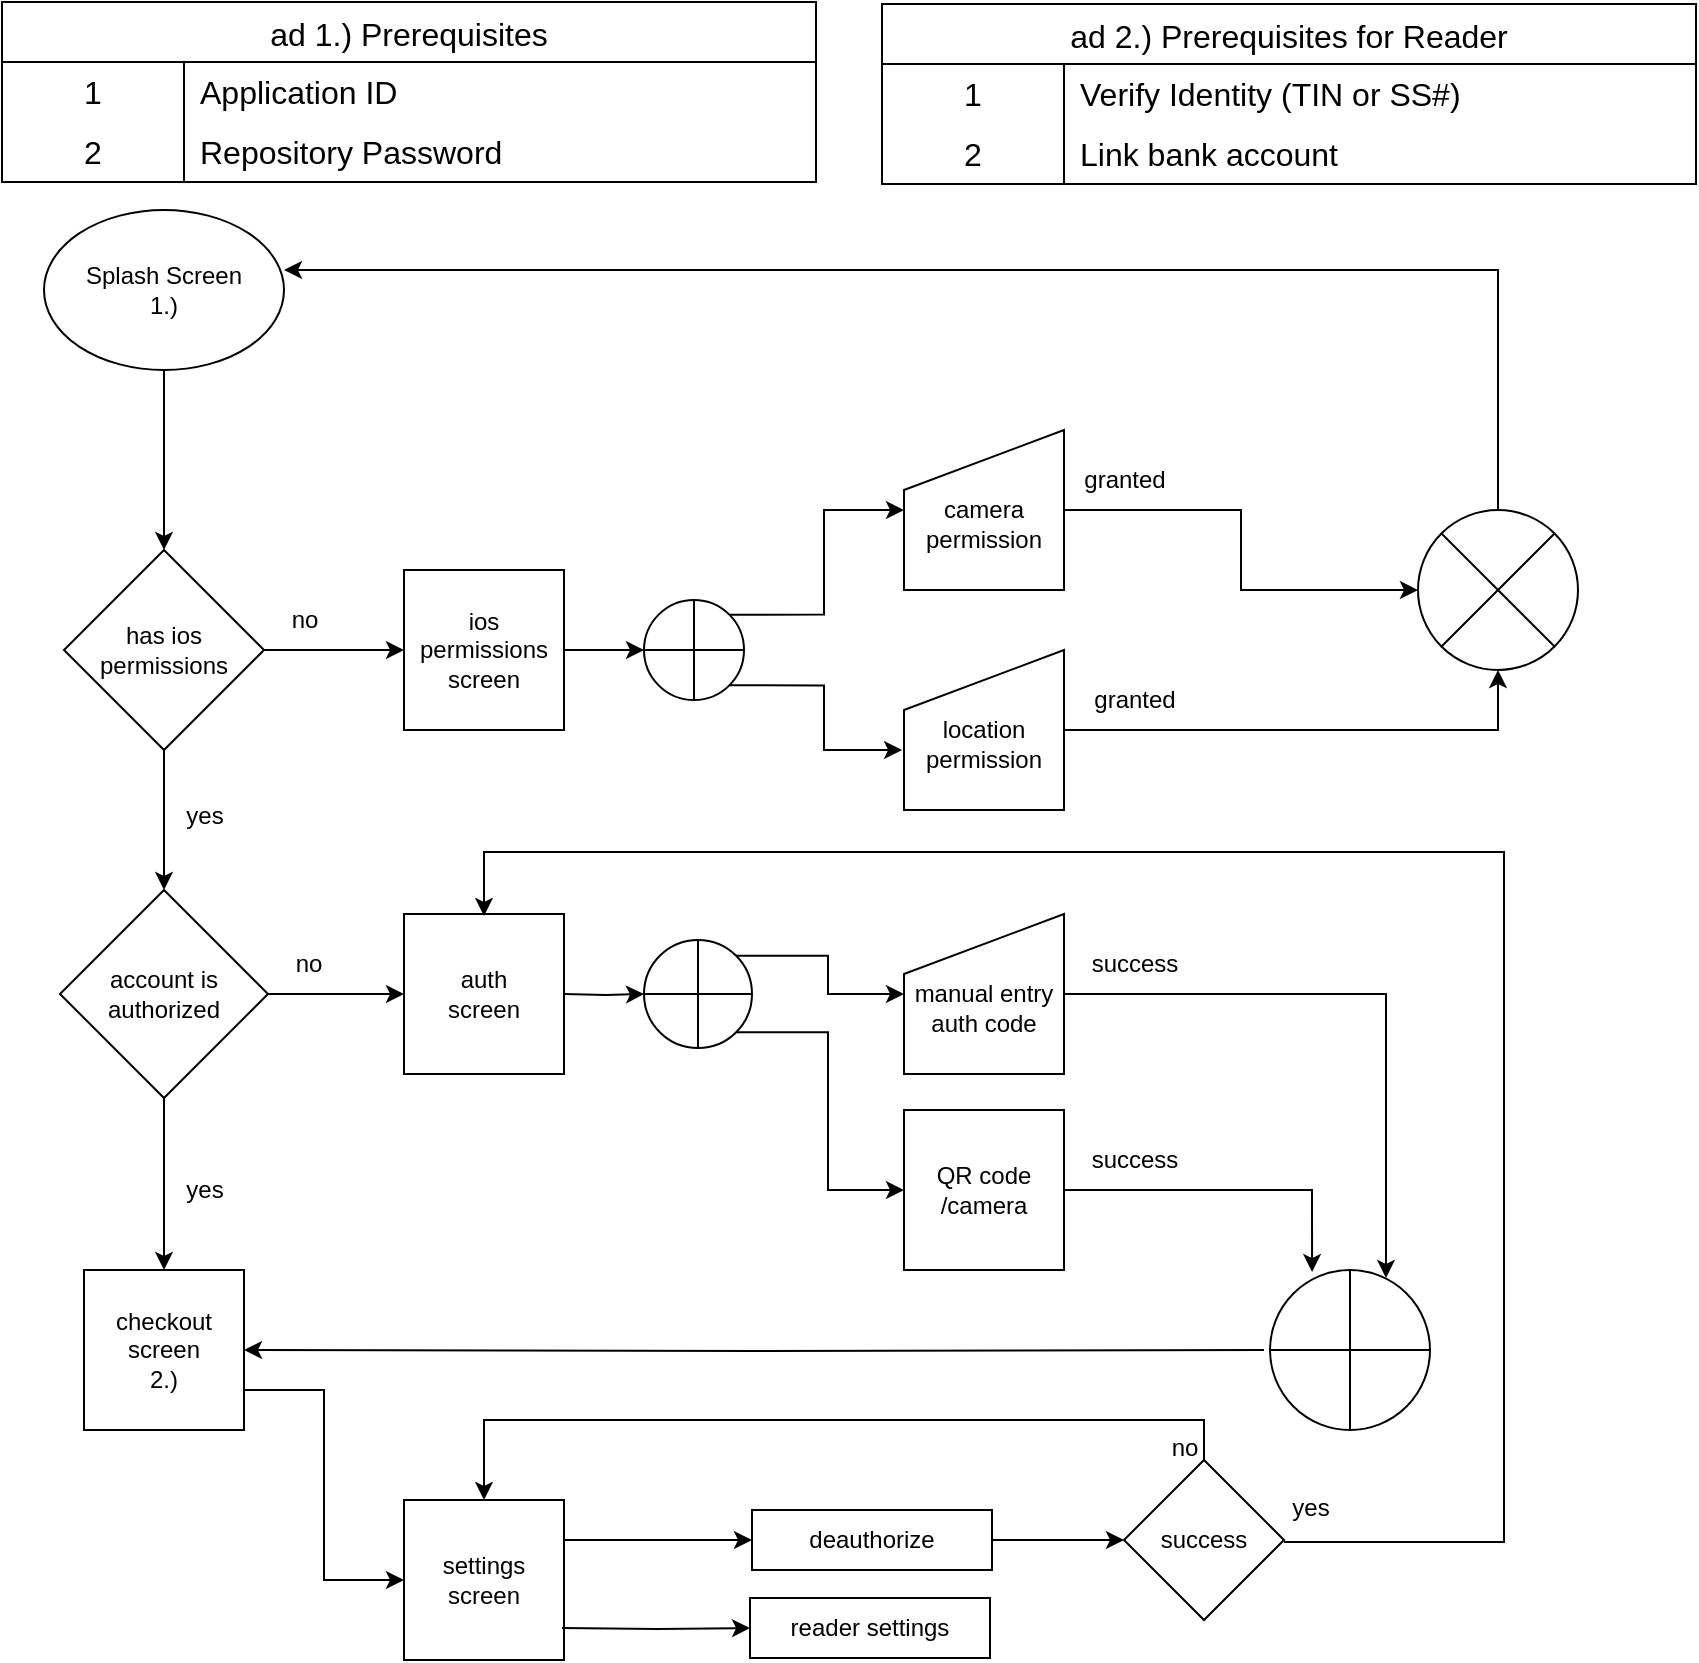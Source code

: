 <mxfile version="24.0.6" type="github">
  <diagram name="Page-1" id="53RdcoXFq2q9VDLVtxE2">
    <mxGraphModel dx="853" dy="648" grid="1" gridSize="10" guides="1" tooltips="1" connect="1" arrows="1" fold="1" page="1" pageScale="1" pageWidth="850" pageHeight="1100" math="0" shadow="0">
      <root>
        <mxCell id="0" />
        <mxCell id="1" parent="0" />
        <mxCell id="mZmOw7Z54KR6mbmTQFP2-2" style="edgeStyle=orthogonalEdgeStyle;rounded=0;orthogonalLoop=1;jettySize=auto;html=1;exitX=0.5;exitY=1;exitDx=0;exitDy=0;entryX=0.5;entryY=0;entryDx=0;entryDy=0;" edge="1" parent="1" source="mZmOw7Z54KR6mbmTQFP2-3" target="mZmOw7Z54KR6mbmTQFP2-6">
          <mxGeometry relative="1" as="geometry" />
        </mxCell>
        <mxCell id="mZmOw7Z54KR6mbmTQFP2-3" value="Splash Screen&lt;br&gt;1.)" style="ellipse;whiteSpace=wrap;html=1;" vertex="1" parent="1">
          <mxGeometry x="60" y="110" width="120" height="80" as="geometry" />
        </mxCell>
        <mxCell id="mZmOw7Z54KR6mbmTQFP2-4" style="edgeStyle=orthogonalEdgeStyle;rounded=0;orthogonalLoop=1;jettySize=auto;html=1;exitX=0.5;exitY=1;exitDx=0;exitDy=0;entryX=0.5;entryY=0;entryDx=0;entryDy=0;" edge="1" parent="1" source="mZmOw7Z54KR6mbmTQFP2-6" target="mZmOw7Z54KR6mbmTQFP2-18">
          <mxGeometry relative="1" as="geometry" />
        </mxCell>
        <mxCell id="mZmOw7Z54KR6mbmTQFP2-5" style="edgeStyle=orthogonalEdgeStyle;rounded=0;orthogonalLoop=1;jettySize=auto;html=1;exitX=1;exitY=0.5;exitDx=0;exitDy=0;entryX=0;entryY=0.5;entryDx=0;entryDy=0;" edge="1" parent="1" source="mZmOw7Z54KR6mbmTQFP2-6" target="mZmOw7Z54KR6mbmTQFP2-20">
          <mxGeometry relative="1" as="geometry" />
        </mxCell>
        <mxCell id="mZmOw7Z54KR6mbmTQFP2-6" value="has ios permissions" style="rhombus;whiteSpace=wrap;html=1;" vertex="1" parent="1">
          <mxGeometry x="70" y="280" width="100" height="100" as="geometry" />
        </mxCell>
        <mxCell id="mZmOw7Z54KR6mbmTQFP2-7" style="edgeStyle=orthogonalEdgeStyle;rounded=0;orthogonalLoop=1;jettySize=auto;html=1;exitX=1;exitY=0.5;exitDx=0;exitDy=0;entryX=0;entryY=0.5;entryDx=0;entryDy=0;" edge="1" parent="1" source="mZmOw7Z54KR6mbmTQFP2-8" target="mZmOw7Z54KR6mbmTQFP2-14">
          <mxGeometry relative="1" as="geometry" />
        </mxCell>
        <mxCell id="mZmOw7Z54KR6mbmTQFP2-8" value="&lt;br&gt;camera&lt;br&gt;permission" style="shape=manualInput;whiteSpace=wrap;html=1;" vertex="1" parent="1">
          <mxGeometry x="490" y="220" width="80" height="80" as="geometry" />
        </mxCell>
        <mxCell id="mZmOw7Z54KR6mbmTQFP2-9" style="edgeStyle=orthogonalEdgeStyle;rounded=0;orthogonalLoop=1;jettySize=auto;html=1;exitX=1;exitY=0;exitDx=0;exitDy=0;entryX=0;entryY=0.5;entryDx=0;entryDy=0;" edge="1" parent="1" source="mZmOw7Z54KR6mbmTQFP2-10" target="mZmOw7Z54KR6mbmTQFP2-8">
          <mxGeometry relative="1" as="geometry" />
        </mxCell>
        <mxCell id="mZmOw7Z54KR6mbmTQFP2-10" value="" style="shape=orEllipse;perimeter=ellipsePerimeter;whiteSpace=wrap;html=1;backgroundOutline=1;" vertex="1" parent="1">
          <mxGeometry x="360" y="305" width="50" height="50" as="geometry" />
        </mxCell>
        <mxCell id="mZmOw7Z54KR6mbmTQFP2-11" style="edgeStyle=orthogonalEdgeStyle;rounded=0;orthogonalLoop=1;jettySize=auto;html=1;exitX=1;exitY=0.5;exitDx=0;exitDy=0;entryX=0.5;entryY=1;entryDx=0;entryDy=0;" edge="1" parent="1" source="mZmOw7Z54KR6mbmTQFP2-12" target="mZmOw7Z54KR6mbmTQFP2-14">
          <mxGeometry relative="1" as="geometry" />
        </mxCell>
        <mxCell id="mZmOw7Z54KR6mbmTQFP2-12" value="&lt;br&gt;location&lt;br&gt;permission" style="shape=manualInput;whiteSpace=wrap;html=1;" vertex="1" parent="1">
          <mxGeometry x="490" y="330" width="80" height="80" as="geometry" />
        </mxCell>
        <mxCell id="mZmOw7Z54KR6mbmTQFP2-13" style="edgeStyle=orthogonalEdgeStyle;rounded=0;orthogonalLoop=1;jettySize=auto;html=1;exitX=1;exitY=1;exitDx=0;exitDy=0;entryX=-0.012;entryY=0.625;entryDx=0;entryDy=0;entryPerimeter=0;" edge="1" parent="1" source="mZmOw7Z54KR6mbmTQFP2-10" target="mZmOw7Z54KR6mbmTQFP2-12">
          <mxGeometry relative="1" as="geometry" />
        </mxCell>
        <mxCell id="mZmOw7Z54KR6mbmTQFP2-14" value="" style="shape=sumEllipse;perimeter=ellipsePerimeter;whiteSpace=wrap;html=1;backgroundOutline=1;" vertex="1" parent="1">
          <mxGeometry x="747" y="260" width="80" height="80" as="geometry" />
        </mxCell>
        <mxCell id="mZmOw7Z54KR6mbmTQFP2-15" style="edgeStyle=orthogonalEdgeStyle;rounded=0;orthogonalLoop=1;jettySize=auto;html=1;exitX=0.5;exitY=0;exitDx=0;exitDy=0;entryX=1;entryY=0.375;entryDx=0;entryDy=0;entryPerimeter=0;" edge="1" parent="1" source="mZmOw7Z54KR6mbmTQFP2-14" target="mZmOw7Z54KR6mbmTQFP2-3">
          <mxGeometry relative="1" as="geometry" />
        </mxCell>
        <mxCell id="mZmOw7Z54KR6mbmTQFP2-16" style="edgeStyle=orthogonalEdgeStyle;rounded=0;orthogonalLoop=1;jettySize=auto;html=1;exitX=1;exitY=0.5;exitDx=0;exitDy=0;entryX=0;entryY=0.5;entryDx=0;entryDy=0;" edge="1" parent="1" source="mZmOw7Z54KR6mbmTQFP2-18" target="mZmOw7Z54KR6mbmTQFP2-22">
          <mxGeometry relative="1" as="geometry" />
        </mxCell>
        <mxCell id="mZmOw7Z54KR6mbmTQFP2-17" style="edgeStyle=orthogonalEdgeStyle;rounded=0;orthogonalLoop=1;jettySize=auto;html=1;exitX=0.5;exitY=1;exitDx=0;exitDy=0;entryX=0.5;entryY=0;entryDx=0;entryDy=0;" edge="1" parent="1" source="mZmOw7Z54KR6mbmTQFP2-18" target="mZmOw7Z54KR6mbmTQFP2-29">
          <mxGeometry relative="1" as="geometry" />
        </mxCell>
        <mxCell id="mZmOw7Z54KR6mbmTQFP2-18" value="account is authorized" style="rhombus;whiteSpace=wrap;html=1;" vertex="1" parent="1">
          <mxGeometry x="68" y="450" width="104" height="104" as="geometry" />
        </mxCell>
        <mxCell id="mZmOw7Z54KR6mbmTQFP2-19" style="edgeStyle=orthogonalEdgeStyle;rounded=0;orthogonalLoop=1;jettySize=auto;html=1;exitX=1;exitY=0.5;exitDx=0;exitDy=0;entryX=0;entryY=0.5;entryDx=0;entryDy=0;" edge="1" parent="1" source="mZmOw7Z54KR6mbmTQFP2-20" target="mZmOw7Z54KR6mbmTQFP2-10">
          <mxGeometry relative="1" as="geometry" />
        </mxCell>
        <mxCell id="mZmOw7Z54KR6mbmTQFP2-20" value="ios permissions screen" style="whiteSpace=wrap;html=1;aspect=fixed;" vertex="1" parent="1">
          <mxGeometry x="240" y="290" width="80" height="80" as="geometry" />
        </mxCell>
        <mxCell id="mZmOw7Z54KR6mbmTQFP2-21" style="edgeStyle=orthogonalEdgeStyle;rounded=0;orthogonalLoop=1;jettySize=auto;html=1;exitX=1;exitY=0.5;exitDx=0;exitDy=0;entryX=0;entryY=0.5;entryDx=0;entryDy=0;" edge="1" parent="1" target="mZmOw7Z54KR6mbmTQFP2-25">
          <mxGeometry relative="1" as="geometry">
            <mxPoint x="320" y="502" as="sourcePoint" />
          </mxGeometry>
        </mxCell>
        <mxCell id="mZmOw7Z54KR6mbmTQFP2-22" value="auth&lt;br&gt;screen" style="whiteSpace=wrap;html=1;aspect=fixed;" vertex="1" parent="1">
          <mxGeometry x="240" y="462" width="80" height="80" as="geometry" />
        </mxCell>
        <mxCell id="mZmOw7Z54KR6mbmTQFP2-23" style="edgeStyle=orthogonalEdgeStyle;rounded=0;orthogonalLoop=1;jettySize=auto;html=1;exitX=1;exitY=1;exitDx=0;exitDy=0;entryX=0;entryY=0.5;entryDx=0;entryDy=0;" edge="1" parent="1" source="mZmOw7Z54KR6mbmTQFP2-25" target="mZmOw7Z54KR6mbmTQFP2-27">
          <mxGeometry relative="1" as="geometry" />
        </mxCell>
        <mxCell id="mZmOw7Z54KR6mbmTQFP2-24" style="edgeStyle=orthogonalEdgeStyle;rounded=0;orthogonalLoop=1;jettySize=auto;html=1;exitX=1;exitY=0;exitDx=0;exitDy=0;" edge="1" parent="1" source="mZmOw7Z54KR6mbmTQFP2-25" target="mZmOw7Z54KR6mbmTQFP2-26">
          <mxGeometry relative="1" as="geometry" />
        </mxCell>
        <mxCell id="mZmOw7Z54KR6mbmTQFP2-25" value="" style="shape=orEllipse;perimeter=ellipsePerimeter;whiteSpace=wrap;html=1;backgroundOutline=1;" vertex="1" parent="1">
          <mxGeometry x="360" y="475" width="54" height="54" as="geometry" />
        </mxCell>
        <mxCell id="mZmOw7Z54KR6mbmTQFP2-26" value="&lt;br&gt;manual entry&lt;br&gt;auth code" style="shape=manualInput;whiteSpace=wrap;html=1;" vertex="1" parent="1">
          <mxGeometry x="490" y="462" width="80" height="80" as="geometry" />
        </mxCell>
        <mxCell id="mZmOw7Z54KR6mbmTQFP2-27" value="QR code&lt;br&gt;/camera" style="whiteSpace=wrap;html=1;aspect=fixed;" vertex="1" parent="1">
          <mxGeometry x="490" y="560" width="80" height="80" as="geometry" />
        </mxCell>
        <mxCell id="mZmOw7Z54KR6mbmTQFP2-28" style="edgeStyle=orthogonalEdgeStyle;rounded=0;orthogonalLoop=1;jettySize=auto;html=1;exitX=1;exitY=0.75;exitDx=0;exitDy=0;entryX=0;entryY=0.5;entryDx=0;entryDy=0;" edge="1" parent="1" source="mZmOw7Z54KR6mbmTQFP2-29" target="mZmOw7Z54KR6mbmTQFP2-39">
          <mxGeometry relative="1" as="geometry" />
        </mxCell>
        <mxCell id="mZmOw7Z54KR6mbmTQFP2-29" value="checkout screen&lt;br&gt;2.)" style="whiteSpace=wrap;html=1;aspect=fixed;" vertex="1" parent="1">
          <mxGeometry x="80" y="640" width="80" height="80" as="geometry" />
        </mxCell>
        <mxCell id="mZmOw7Z54KR6mbmTQFP2-30" style="edgeStyle=orthogonalEdgeStyle;rounded=0;orthogonalLoop=1;jettySize=auto;html=1;exitX=0;exitY=0.5;exitDx=0;exitDy=0;entryX=1;entryY=0.5;entryDx=0;entryDy=0;" edge="1" parent="1" target="mZmOw7Z54KR6mbmTQFP2-29">
          <mxGeometry relative="1" as="geometry">
            <mxPoint x="670" y="680" as="sourcePoint" />
          </mxGeometry>
        </mxCell>
        <mxCell id="mZmOw7Z54KR6mbmTQFP2-31" value="no" style="text;html=1;align=center;verticalAlign=middle;resizable=0;points=[];autosize=1;strokeColor=none;fillColor=none;" vertex="1" parent="1">
          <mxGeometry x="170" y="300" width="40" height="30" as="geometry" />
        </mxCell>
        <mxCell id="mZmOw7Z54KR6mbmTQFP2-32" value="no" style="text;html=1;align=center;verticalAlign=middle;resizable=0;points=[];autosize=1;strokeColor=none;fillColor=none;" vertex="1" parent="1">
          <mxGeometry x="172" y="472" width="40" height="30" as="geometry" />
        </mxCell>
        <mxCell id="mZmOw7Z54KR6mbmTQFP2-33" value="yes" style="text;html=1;align=center;verticalAlign=middle;resizable=0;points=[];autosize=1;strokeColor=none;fillColor=none;" vertex="1" parent="1">
          <mxGeometry x="120" y="398" width="40" height="30" as="geometry" />
        </mxCell>
        <mxCell id="mZmOw7Z54KR6mbmTQFP2-34" value="yes" style="text;html=1;align=center;verticalAlign=middle;resizable=0;points=[];autosize=1;strokeColor=none;fillColor=none;" vertex="1" parent="1">
          <mxGeometry x="120" y="585" width="40" height="30" as="geometry" />
        </mxCell>
        <mxCell id="mZmOw7Z54KR6mbmTQFP2-35" value="" style="shape=orEllipse;perimeter=ellipsePerimeter;whiteSpace=wrap;html=1;backgroundOutline=1;" vertex="1" parent="1">
          <mxGeometry x="673" y="640" width="80" height="80" as="geometry" />
        </mxCell>
        <mxCell id="mZmOw7Z54KR6mbmTQFP2-36" style="edgeStyle=orthogonalEdgeStyle;rounded=0;orthogonalLoop=1;jettySize=auto;html=1;exitX=1;exitY=0.5;exitDx=0;exitDy=0;entryX=0.725;entryY=0.05;entryDx=0;entryDy=0;entryPerimeter=0;" edge="1" parent="1" source="mZmOw7Z54KR6mbmTQFP2-26" target="mZmOw7Z54KR6mbmTQFP2-35">
          <mxGeometry relative="1" as="geometry" />
        </mxCell>
        <mxCell id="mZmOw7Z54KR6mbmTQFP2-37" style="edgeStyle=orthogonalEdgeStyle;rounded=0;orthogonalLoop=1;jettySize=auto;html=1;exitX=1;exitY=0.5;exitDx=0;exitDy=0;entryX=0.263;entryY=0.013;entryDx=0;entryDy=0;entryPerimeter=0;" edge="1" parent="1" source="mZmOw7Z54KR6mbmTQFP2-27" target="mZmOw7Z54KR6mbmTQFP2-35">
          <mxGeometry relative="1" as="geometry" />
        </mxCell>
        <mxCell id="mZmOw7Z54KR6mbmTQFP2-38" style="edgeStyle=orthogonalEdgeStyle;rounded=0;orthogonalLoop=1;jettySize=auto;html=1;exitX=1;exitY=0.25;exitDx=0;exitDy=0;entryX=0;entryY=0.5;entryDx=0;entryDy=0;" edge="1" parent="1" source="mZmOw7Z54KR6mbmTQFP2-39" target="mZmOw7Z54KR6mbmTQFP2-41">
          <mxGeometry relative="1" as="geometry" />
        </mxCell>
        <mxCell id="mZmOw7Z54KR6mbmTQFP2-39" value="settings screen" style="whiteSpace=wrap;html=1;aspect=fixed;" vertex="1" parent="1">
          <mxGeometry x="240" y="755" width="80" height="80" as="geometry" />
        </mxCell>
        <mxCell id="mZmOw7Z54KR6mbmTQFP2-40" style="edgeStyle=orthogonalEdgeStyle;rounded=0;orthogonalLoop=1;jettySize=auto;html=1;exitX=1;exitY=0.5;exitDx=0;exitDy=0;entryX=0;entryY=0.5;entryDx=0;entryDy=0;" edge="1" parent="1" source="mZmOw7Z54KR6mbmTQFP2-41" target="mZmOw7Z54KR6mbmTQFP2-46">
          <mxGeometry relative="1" as="geometry" />
        </mxCell>
        <mxCell id="mZmOw7Z54KR6mbmTQFP2-41" value="deauthorize" style="rounded=0;whiteSpace=wrap;html=1;" vertex="1" parent="1">
          <mxGeometry x="414" y="760" width="120" height="30" as="geometry" />
        </mxCell>
        <mxCell id="mZmOw7Z54KR6mbmTQFP2-42" style="edgeStyle=orthogonalEdgeStyle;rounded=0;orthogonalLoop=1;jettySize=auto;html=1;exitX=1;exitY=0.25;exitDx=0;exitDy=0;entryX=0;entryY=0.5;entryDx=0;entryDy=0;" edge="1" parent="1" target="mZmOw7Z54KR6mbmTQFP2-43">
          <mxGeometry relative="1" as="geometry">
            <mxPoint x="319" y="819" as="sourcePoint" />
          </mxGeometry>
        </mxCell>
        <mxCell id="mZmOw7Z54KR6mbmTQFP2-43" value="reader settings" style="rounded=0;whiteSpace=wrap;html=1;" vertex="1" parent="1">
          <mxGeometry x="413" y="804" width="120" height="30" as="geometry" />
        </mxCell>
        <mxCell id="mZmOw7Z54KR6mbmTQFP2-44" style="edgeStyle=orthogonalEdgeStyle;rounded=0;orthogonalLoop=1;jettySize=auto;html=1;exitX=0.5;exitY=0;exitDx=0;exitDy=0;entryX=0.5;entryY=0;entryDx=0;entryDy=0;" edge="1" parent="1" source="mZmOw7Z54KR6mbmTQFP2-46" target="mZmOw7Z54KR6mbmTQFP2-39">
          <mxGeometry relative="1" as="geometry" />
        </mxCell>
        <mxCell id="mZmOw7Z54KR6mbmTQFP2-45" style="edgeStyle=orthogonalEdgeStyle;rounded=0;orthogonalLoop=1;jettySize=auto;html=1;exitX=1;exitY=0.5;exitDx=0;exitDy=0;entryX=0.5;entryY=0;entryDx=0;entryDy=0;" edge="1" parent="1">
          <mxGeometry relative="1" as="geometry">
            <mxPoint x="680" y="776" as="sourcePoint" />
            <mxPoint x="280" y="463" as="targetPoint" />
            <Array as="points">
              <mxPoint x="790" y="776" />
              <mxPoint x="790" y="431" />
              <mxPoint x="280" y="431" />
            </Array>
          </mxGeometry>
        </mxCell>
        <mxCell id="mZmOw7Z54KR6mbmTQFP2-46" value="success" style="rhombus;whiteSpace=wrap;html=1;" vertex="1" parent="1">
          <mxGeometry x="600" y="735" width="80" height="80" as="geometry" />
        </mxCell>
        <mxCell id="mZmOw7Z54KR6mbmTQFP2-47" value="no" style="text;html=1;align=center;verticalAlign=middle;resizable=0;points=[];autosize=1;strokeColor=none;fillColor=none;" vertex="1" parent="1">
          <mxGeometry x="610" y="714" width="40" height="30" as="geometry" />
        </mxCell>
        <mxCell id="mZmOw7Z54KR6mbmTQFP2-48" value="yes" style="text;html=1;align=center;verticalAlign=middle;resizable=0;points=[];autosize=1;strokeColor=none;fillColor=none;" vertex="1" parent="1">
          <mxGeometry x="673" y="744" width="40" height="30" as="geometry" />
        </mxCell>
        <mxCell id="mZmOw7Z54KR6mbmTQFP2-49" value="success" style="text;html=1;align=center;verticalAlign=middle;resizable=0;points=[];autosize=1;strokeColor=none;fillColor=none;" vertex="1" parent="1">
          <mxGeometry x="570" y="570" width="70" height="30" as="geometry" />
        </mxCell>
        <mxCell id="mZmOw7Z54KR6mbmTQFP2-50" value="success" style="text;html=1;align=center;verticalAlign=middle;resizable=0;points=[];autosize=1;strokeColor=none;fillColor=none;" vertex="1" parent="1">
          <mxGeometry x="570" y="472" width="70" height="30" as="geometry" />
        </mxCell>
        <mxCell id="mZmOw7Z54KR6mbmTQFP2-51" value="granted" style="text;html=1;align=center;verticalAlign=middle;resizable=0;points=[];autosize=1;strokeColor=none;fillColor=none;" vertex="1" parent="1">
          <mxGeometry x="575" y="340" width="60" height="30" as="geometry" />
        </mxCell>
        <mxCell id="mZmOw7Z54KR6mbmTQFP2-52" value="granted" style="text;html=1;align=center;verticalAlign=middle;resizable=0;points=[];autosize=1;strokeColor=none;fillColor=none;" vertex="1" parent="1">
          <mxGeometry x="570" y="230" width="60" height="30" as="geometry" />
        </mxCell>
        <mxCell id="mZmOw7Z54KR6mbmTQFP2-53" value="ad 1.) Prerequisites" style="shape=table;startSize=30;container=1;collapsible=0;childLayout=tableLayout;fixedRows=1;rowLines=0;fontStyle=0;strokeColor=default;fontSize=16;" vertex="1" parent="1">
          <mxGeometry x="39" y="6" width="407" height="90" as="geometry" />
        </mxCell>
        <mxCell id="mZmOw7Z54KR6mbmTQFP2-54" value="" style="shape=tableRow;horizontal=0;startSize=0;swimlaneHead=0;swimlaneBody=0;top=0;left=0;bottom=0;right=0;collapsible=0;dropTarget=0;fillColor=none;points=[[0,0.5],[1,0.5]];portConstraint=eastwest;strokeColor=inherit;fontSize=16;" vertex="1" parent="mZmOw7Z54KR6mbmTQFP2-53">
          <mxGeometry y="30" width="407" height="30" as="geometry" />
        </mxCell>
        <mxCell id="mZmOw7Z54KR6mbmTQFP2-55" value="1" style="shape=partialRectangle;html=1;whiteSpace=wrap;connectable=0;fillColor=none;top=0;left=0;bottom=0;right=0;overflow=hidden;strokeColor=inherit;fontSize=16;" vertex="1" parent="mZmOw7Z54KR6mbmTQFP2-54">
          <mxGeometry width="91" height="30" as="geometry">
            <mxRectangle width="91" height="30" as="alternateBounds" />
          </mxGeometry>
        </mxCell>
        <mxCell id="mZmOw7Z54KR6mbmTQFP2-56" value="Application ID" style="shape=partialRectangle;html=1;whiteSpace=wrap;connectable=0;fillColor=none;top=0;left=0;bottom=0;right=0;align=left;spacingLeft=6;overflow=hidden;strokeColor=inherit;fontSize=16;" vertex="1" parent="mZmOw7Z54KR6mbmTQFP2-54">
          <mxGeometry x="91" width="316" height="30" as="geometry">
            <mxRectangle width="316" height="30" as="alternateBounds" />
          </mxGeometry>
        </mxCell>
        <mxCell id="mZmOw7Z54KR6mbmTQFP2-57" value="" style="shape=tableRow;horizontal=0;startSize=0;swimlaneHead=0;swimlaneBody=0;top=0;left=0;bottom=0;right=0;collapsible=0;dropTarget=0;fillColor=none;points=[[0,0.5],[1,0.5]];portConstraint=eastwest;strokeColor=inherit;fontSize=16;" vertex="1" parent="mZmOw7Z54KR6mbmTQFP2-53">
          <mxGeometry y="60" width="407" height="30" as="geometry" />
        </mxCell>
        <mxCell id="mZmOw7Z54KR6mbmTQFP2-58" value="2" style="shape=partialRectangle;html=1;whiteSpace=wrap;connectable=0;fillColor=none;top=0;left=0;bottom=0;right=0;overflow=hidden;strokeColor=inherit;fontSize=16;" vertex="1" parent="mZmOw7Z54KR6mbmTQFP2-57">
          <mxGeometry width="91" height="30" as="geometry">
            <mxRectangle width="91" height="30" as="alternateBounds" />
          </mxGeometry>
        </mxCell>
        <mxCell id="mZmOw7Z54KR6mbmTQFP2-59" value="Repository Password" style="shape=partialRectangle;html=1;whiteSpace=wrap;connectable=0;fillColor=none;top=0;left=0;bottom=0;right=0;align=left;spacingLeft=6;overflow=hidden;strokeColor=inherit;fontSize=16;" vertex="1" parent="mZmOw7Z54KR6mbmTQFP2-57">
          <mxGeometry x="91" width="316" height="30" as="geometry">
            <mxRectangle width="316" height="30" as="alternateBounds" />
          </mxGeometry>
        </mxCell>
        <mxCell id="mZmOw7Z54KR6mbmTQFP2-60" value="ad 2.) Prerequisites for Reader" style="shape=table;startSize=30;container=1;collapsible=0;childLayout=tableLayout;fixedRows=1;rowLines=0;fontStyle=0;strokeColor=default;fontSize=16;" vertex="1" parent="1">
          <mxGeometry x="479" y="7" width="407" height="90" as="geometry" />
        </mxCell>
        <mxCell id="mZmOw7Z54KR6mbmTQFP2-61" value="" style="shape=tableRow;horizontal=0;startSize=0;swimlaneHead=0;swimlaneBody=0;top=0;left=0;bottom=0;right=0;collapsible=0;dropTarget=0;fillColor=none;points=[[0,0.5],[1,0.5]];portConstraint=eastwest;strokeColor=inherit;fontSize=16;" vertex="1" parent="mZmOw7Z54KR6mbmTQFP2-60">
          <mxGeometry y="30" width="407" height="30" as="geometry" />
        </mxCell>
        <mxCell id="mZmOw7Z54KR6mbmTQFP2-62" value="1" style="shape=partialRectangle;html=1;whiteSpace=wrap;connectable=0;fillColor=none;top=0;left=0;bottom=0;right=0;overflow=hidden;strokeColor=inherit;fontSize=16;" vertex="1" parent="mZmOw7Z54KR6mbmTQFP2-61">
          <mxGeometry width="91" height="30" as="geometry">
            <mxRectangle width="91" height="30" as="alternateBounds" />
          </mxGeometry>
        </mxCell>
        <mxCell id="mZmOw7Z54KR6mbmTQFP2-63" value="Verify Identity (TIN or SS#)" style="shape=partialRectangle;html=1;whiteSpace=wrap;connectable=0;fillColor=none;top=0;left=0;bottom=0;right=0;align=left;spacingLeft=6;overflow=hidden;strokeColor=inherit;fontSize=16;" vertex="1" parent="mZmOw7Z54KR6mbmTQFP2-61">
          <mxGeometry x="91" width="316" height="30" as="geometry">
            <mxRectangle width="316" height="30" as="alternateBounds" />
          </mxGeometry>
        </mxCell>
        <mxCell id="mZmOw7Z54KR6mbmTQFP2-64" value="" style="shape=tableRow;horizontal=0;startSize=0;swimlaneHead=0;swimlaneBody=0;top=0;left=0;bottom=0;right=0;collapsible=0;dropTarget=0;fillColor=none;points=[[0,0.5],[1,0.5]];portConstraint=eastwest;strokeColor=inherit;fontSize=16;" vertex="1" parent="mZmOw7Z54KR6mbmTQFP2-60">
          <mxGeometry y="60" width="407" height="30" as="geometry" />
        </mxCell>
        <mxCell id="mZmOw7Z54KR6mbmTQFP2-65" value="2" style="shape=partialRectangle;html=1;whiteSpace=wrap;connectable=0;fillColor=none;top=0;left=0;bottom=0;right=0;overflow=hidden;strokeColor=inherit;fontSize=16;" vertex="1" parent="mZmOw7Z54KR6mbmTQFP2-64">
          <mxGeometry width="91" height="30" as="geometry">
            <mxRectangle width="91" height="30" as="alternateBounds" />
          </mxGeometry>
        </mxCell>
        <mxCell id="mZmOw7Z54KR6mbmTQFP2-66" value="Link bank account" style="shape=partialRectangle;html=1;whiteSpace=wrap;connectable=0;fillColor=none;top=0;left=0;bottom=0;right=0;align=left;spacingLeft=6;overflow=hidden;strokeColor=inherit;fontSize=16;" vertex="1" parent="mZmOw7Z54KR6mbmTQFP2-64">
          <mxGeometry x="91" width="316" height="30" as="geometry">
            <mxRectangle width="316" height="30" as="alternateBounds" />
          </mxGeometry>
        </mxCell>
      </root>
    </mxGraphModel>
  </diagram>
</mxfile>
